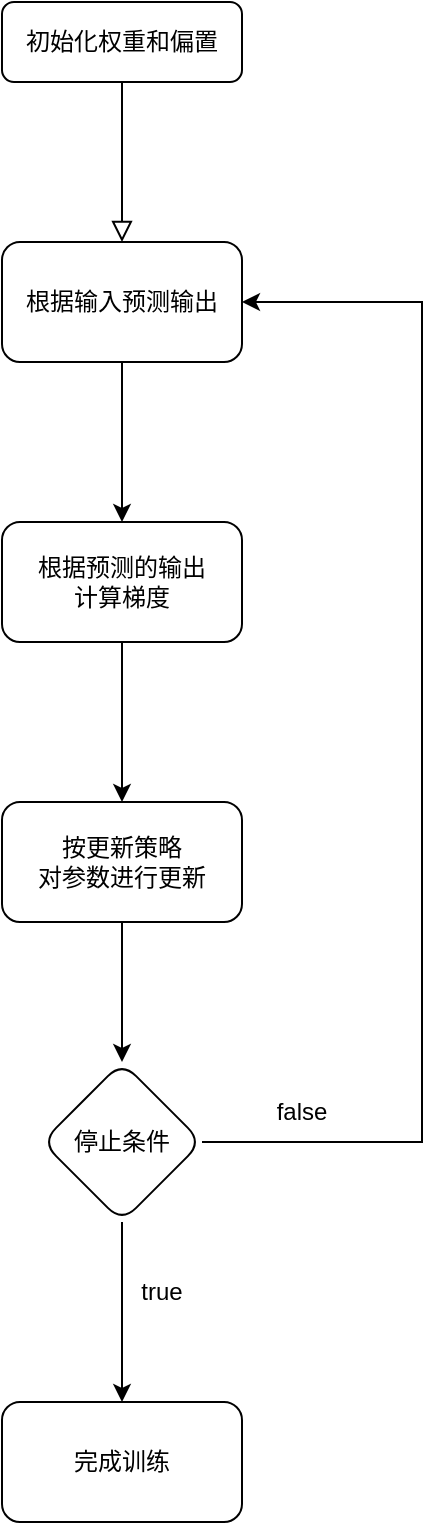 <mxfile version="26.2.13">
  <diagram id="C5RBs43oDa-KdzZeNtuy" name="Page-1">
    <mxGraphModel dx="1491" dy="780" grid="1" gridSize="10" guides="1" tooltips="1" connect="1" arrows="1" fold="1" page="1" pageScale="1" pageWidth="827" pageHeight="1169" math="0" shadow="0">
      <root>
        <mxCell id="WIyWlLk6GJQsqaUBKTNV-0" />
        <mxCell id="WIyWlLk6GJQsqaUBKTNV-1" parent="WIyWlLk6GJQsqaUBKTNV-0" />
        <mxCell id="WIyWlLk6GJQsqaUBKTNV-2" value="" style="rounded=0;html=1;jettySize=auto;orthogonalLoop=1;fontSize=11;endArrow=block;endFill=0;endSize=8;strokeWidth=1;shadow=0;labelBackgroundColor=none;edgeStyle=orthogonalEdgeStyle;entryX=0.5;entryY=0;entryDx=0;entryDy=0;" parent="WIyWlLk6GJQsqaUBKTNV-1" source="WIyWlLk6GJQsqaUBKTNV-3" target="k8kpFUIwASpTii1pai5c-0" edge="1">
          <mxGeometry relative="1" as="geometry">
            <mxPoint x="220" y="170" as="targetPoint" />
          </mxGeometry>
        </mxCell>
        <mxCell id="WIyWlLk6GJQsqaUBKTNV-3" value="初始化权重和偏置" style="rounded=1;whiteSpace=wrap;html=1;fontSize=12;glass=0;strokeWidth=1;shadow=0;" parent="WIyWlLk6GJQsqaUBKTNV-1" vertex="1">
          <mxGeometry x="160" y="80" width="120" height="40" as="geometry" />
        </mxCell>
        <mxCell id="k8kpFUIwASpTii1pai5c-2" value="" style="edgeStyle=orthogonalEdgeStyle;rounded=0;orthogonalLoop=1;jettySize=auto;html=1;" edge="1" parent="WIyWlLk6GJQsqaUBKTNV-1" source="k8kpFUIwASpTii1pai5c-0" target="k8kpFUIwASpTii1pai5c-1">
          <mxGeometry relative="1" as="geometry" />
        </mxCell>
        <mxCell id="k8kpFUIwASpTii1pai5c-0" value="根据输入预测输出" style="rounded=1;whiteSpace=wrap;html=1;" vertex="1" parent="WIyWlLk6GJQsqaUBKTNV-1">
          <mxGeometry x="160" y="200" width="120" height="60" as="geometry" />
        </mxCell>
        <mxCell id="k8kpFUIwASpTii1pai5c-4" value="" style="edgeStyle=orthogonalEdgeStyle;rounded=0;orthogonalLoop=1;jettySize=auto;html=1;" edge="1" parent="WIyWlLk6GJQsqaUBKTNV-1" source="k8kpFUIwASpTii1pai5c-1" target="k8kpFUIwASpTii1pai5c-3">
          <mxGeometry relative="1" as="geometry" />
        </mxCell>
        <mxCell id="k8kpFUIwASpTii1pai5c-1" value="根据预测的输出&lt;br&gt;计算梯度" style="whiteSpace=wrap;html=1;rounded=1;" vertex="1" parent="WIyWlLk6GJQsqaUBKTNV-1">
          <mxGeometry x="160" y="340" width="120" height="60" as="geometry" />
        </mxCell>
        <mxCell id="k8kpFUIwASpTii1pai5c-6" value="" style="edgeStyle=orthogonalEdgeStyle;rounded=0;orthogonalLoop=1;jettySize=auto;html=1;" edge="1" parent="WIyWlLk6GJQsqaUBKTNV-1" source="k8kpFUIwASpTii1pai5c-3" target="k8kpFUIwASpTii1pai5c-5">
          <mxGeometry relative="1" as="geometry" />
        </mxCell>
        <mxCell id="k8kpFUIwASpTii1pai5c-3" value="按更新策略&lt;div&gt;对参数进行更新&lt;/div&gt;" style="whiteSpace=wrap;html=1;rounded=1;" vertex="1" parent="WIyWlLk6GJQsqaUBKTNV-1">
          <mxGeometry x="160" y="480" width="120" height="60" as="geometry" />
        </mxCell>
        <mxCell id="k8kpFUIwASpTii1pai5c-7" style="edgeStyle=orthogonalEdgeStyle;rounded=0;orthogonalLoop=1;jettySize=auto;html=1;entryX=1;entryY=0.5;entryDx=0;entryDy=0;" edge="1" parent="WIyWlLk6GJQsqaUBKTNV-1" source="k8kpFUIwASpTii1pai5c-5" target="k8kpFUIwASpTii1pai5c-0">
          <mxGeometry relative="1" as="geometry">
            <Array as="points">
              <mxPoint x="370" y="650" />
              <mxPoint x="370" y="230" />
            </Array>
          </mxGeometry>
        </mxCell>
        <mxCell id="k8kpFUIwASpTii1pai5c-9" value="" style="edgeStyle=orthogonalEdgeStyle;rounded=0;orthogonalLoop=1;jettySize=auto;html=1;" edge="1" parent="WIyWlLk6GJQsqaUBKTNV-1" source="k8kpFUIwASpTii1pai5c-5" target="k8kpFUIwASpTii1pai5c-8">
          <mxGeometry relative="1" as="geometry" />
        </mxCell>
        <mxCell id="k8kpFUIwASpTii1pai5c-5" value="停止条件" style="rhombus;whiteSpace=wrap;html=1;rounded=1;" vertex="1" parent="WIyWlLk6GJQsqaUBKTNV-1">
          <mxGeometry x="180" y="610" width="80" height="80" as="geometry" />
        </mxCell>
        <mxCell id="k8kpFUIwASpTii1pai5c-8" value="完成训练" style="whiteSpace=wrap;html=1;rounded=1;" vertex="1" parent="WIyWlLk6GJQsqaUBKTNV-1">
          <mxGeometry x="160" y="780" width="120" height="60" as="geometry" />
        </mxCell>
        <mxCell id="k8kpFUIwASpTii1pai5c-10" value="false" style="text;html=1;align=center;verticalAlign=middle;whiteSpace=wrap;rounded=0;" vertex="1" parent="WIyWlLk6GJQsqaUBKTNV-1">
          <mxGeometry x="280" y="620" width="60" height="30" as="geometry" />
        </mxCell>
        <mxCell id="k8kpFUIwASpTii1pai5c-11" value="true" style="text;html=1;align=center;verticalAlign=middle;whiteSpace=wrap;rounded=0;" vertex="1" parent="WIyWlLk6GJQsqaUBKTNV-1">
          <mxGeometry x="210" y="710" width="60" height="30" as="geometry" />
        </mxCell>
      </root>
    </mxGraphModel>
  </diagram>
</mxfile>

